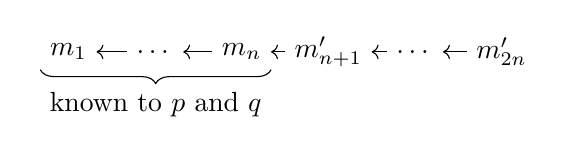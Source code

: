 \begin{tikzpicture}[node distance=1.1cm]
\node (m1) {$m_1$};
\node (m2) [right of=m1] {\dots};
\node (m3) [right of=m2] {$m_n$};
\node (m4) [right of=m3] {$m_{n+1}'$};
\node (m5) [right of=m4] {\dots};
\node (m6) [right of=m5] {$m_{2n}'$};
\draw[<-] (m1) -- (m2);
\draw[<-] (m2) -- (m3);
\draw[<-] (m3) -- (m4);
\draw[<-] (m4) -- (m5);
\draw[<-] (m5) -- (m6);
\draw[decorate, decoration={brace, amplitude=5pt, mirror}] (m1.south west) -- node [below, inner sep=8pt] {known to $p$ and $q$} (m3.south east);
\end{tikzpicture}